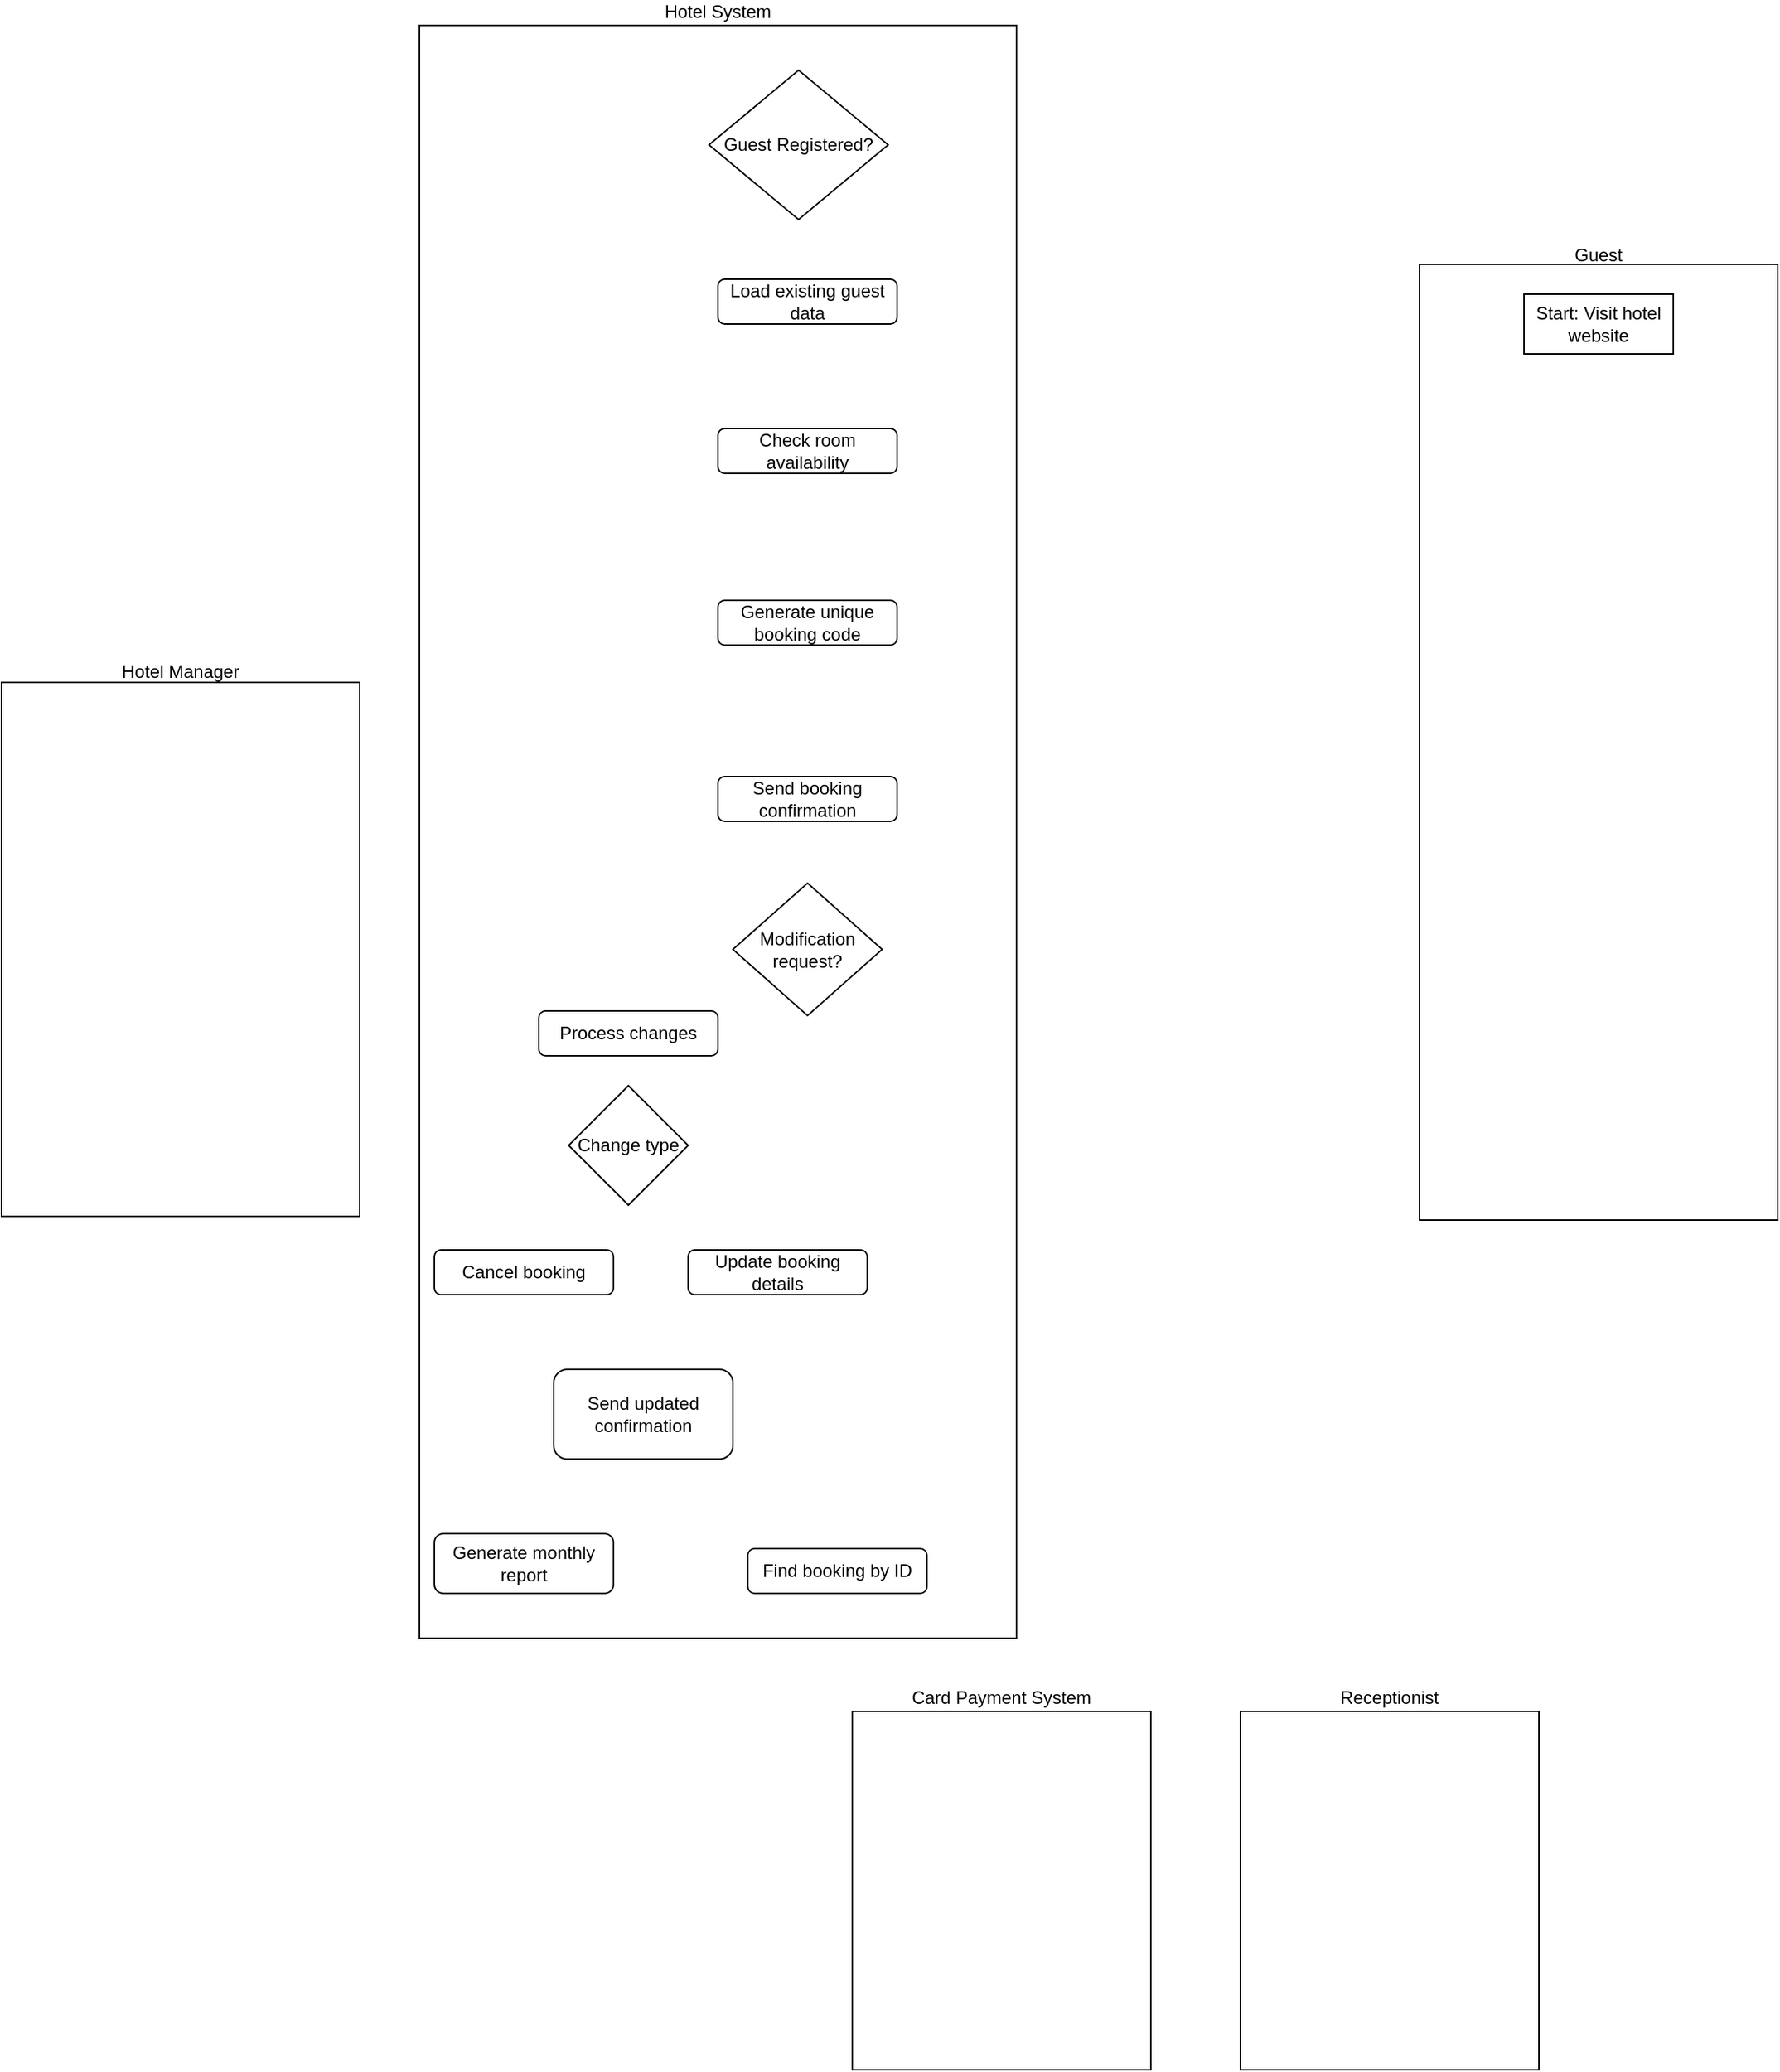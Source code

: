 <mxfile version="27.1.6">
  <diagram name="Page-1" id="hOD6ad7WIJv43JRN2Hp0">
    <mxGraphModel dx="1924" dy="1724" grid="1" gridSize="10" guides="1" tooltips="1" connect="1" arrows="1" fold="1" page="1" pageScale="1" pageWidth="827" pageHeight="1169" math="0" shadow="0">
      <root>
        <mxCell id="0" />
        <mxCell id="1" parent="0" />
        <mxCell id="wNJc03guBC1biLOyHMaj-1" value="Hotel System" style="rounded=0;whiteSpace=wrap;html=1;labelPosition=center;verticalLabelPosition=top;align=center;verticalAlign=bottom;" parent="1" vertex="1">
          <mxGeometry x="160" y="-200" width="400" height="1080" as="geometry" />
        </mxCell>
        <mxCell id="wNJc03guBC1biLOyHMaj-2" value="&lt;div style=&quot;line-height: 0%;&quot;&gt;&lt;span style=&quot;background-color: initial;&quot;&gt;Guest&lt;/span&gt;&lt;/div&gt;" style="rounded=0;whiteSpace=wrap;html=1;align=center;labelPosition=center;verticalLabelPosition=top;verticalAlign=bottom;" parent="1" vertex="1">
          <mxGeometry x="830" y="-40" width="240" height="640" as="geometry" />
        </mxCell>
        <mxCell id="wNJc03guBC1biLOyHMaj-3" value="Receptionist" style="rounded=0;whiteSpace=wrap;html=1;labelPosition=center;verticalLabelPosition=top;align=center;verticalAlign=bottom;" parent="1" vertex="1">
          <mxGeometry x="710" y="929" width="200" height="240" as="geometry" />
        </mxCell>
        <object label="Hotel Manager" Alias="HM" id="wNJc03guBC1biLOyHMaj-4">
          <mxCell style="rounded=0;labelPosition=center;verticalLabelPosition=top;align=center;verticalAlign=bottom;spacing=0;whiteSpace=wrap;html=1;labelBorderColor=none;fontSize=12;" parent="1" vertex="1">
            <mxGeometry x="-120" y="240" width="240" height="357.5" as="geometry" />
          </mxCell>
        </object>
        <mxCell id="wNJc03guBC1biLOyHMaj-5" value="Card Payment System" style="rounded=0;whiteSpace=wrap;html=1;labelPosition=center;verticalLabelPosition=top;align=center;verticalAlign=bottom;" parent="1" vertex="1">
          <mxGeometry x="450" y="929" width="200" height="240" as="geometry" />
        </mxCell>
        <mxCell id="wNJc03guBC1biLOyHMaj-8" value="Start: Visit hotel website" style="rounded=0;textShadow=0;whiteSpace=wrap;" parent="1" vertex="1">
          <mxGeometry x="900" y="-20" width="100" height="40" as="geometry" />
        </mxCell>
        <mxCell id="dR7iIaw7vItlcQrHCfmJ-1" value="Guest Registered?" style="rhombus;whiteSpace=wrap;html=1;" parent="1" vertex="1">
          <mxGeometry x="354" y="-170" width="120" height="100" as="geometry" />
        </mxCell>
        <mxCell id="dR7iIaw7vItlcQrHCfmJ-3" value="Load existing guest data" style="rounded=1;whiteSpace=wrap;html=1;" parent="1" vertex="1">
          <mxGeometry x="360" y="-30" width="120" height="30" as="geometry" />
        </mxCell>
        <mxCell id="dR7iIaw7vItlcQrHCfmJ-4" value="Check room availability" style="rounded=1;whiteSpace=wrap;html=1;" parent="1" vertex="1">
          <mxGeometry x="360" y="70" width="120" height="30" as="geometry" />
        </mxCell>
        <mxCell id="eGQvxiqoASxtvBs6ShRT-2" value="Generate unique booking code" style="rounded=1;whiteSpace=wrap;html=1;" vertex="1" parent="1">
          <mxGeometry x="360" y="185" width="120" height="30" as="geometry" />
        </mxCell>
        <mxCell id="eGQvxiqoASxtvBs6ShRT-3" value="Send booking confirmation" style="rounded=1;whiteSpace=wrap;html=1;" vertex="1" parent="1">
          <mxGeometry x="360" y="303" width="120" height="30" as="geometry" />
        </mxCell>
        <mxCell id="eGQvxiqoASxtvBs6ShRT-4" value="Modification request?" style="rhombus;whiteSpace=wrap;html=1;" vertex="1" parent="1">
          <mxGeometry x="370" y="374.38" width="100" height="88.75" as="geometry" />
        </mxCell>
        <mxCell id="eGQvxiqoASxtvBs6ShRT-6" style="edgeStyle=orthogonalEdgeStyle;rounded=0;orthogonalLoop=1;jettySize=auto;html=1;exitX=0.5;exitY=1;exitDx=0;exitDy=0;" edge="1" parent="1" source="dR7iIaw7vItlcQrHCfmJ-3" target="dR7iIaw7vItlcQrHCfmJ-3">
          <mxGeometry relative="1" as="geometry" />
        </mxCell>
        <mxCell id="eGQvxiqoASxtvBs6ShRT-8" value="Process changes" style="rounded=1;whiteSpace=wrap;html=1;" vertex="1" parent="1">
          <mxGeometry x="240" y="460" width="120" height="30" as="geometry" />
        </mxCell>
        <mxCell id="eGQvxiqoASxtvBs6ShRT-9" value="Change type" style="rhombus;whiteSpace=wrap;html=1;" vertex="1" parent="1">
          <mxGeometry x="260" y="510" width="80" height="80" as="geometry" />
        </mxCell>
        <mxCell id="eGQvxiqoASxtvBs6ShRT-10" value="Cancel booking" style="rounded=1;whiteSpace=wrap;html=1;" vertex="1" parent="1">
          <mxGeometry x="170" y="620" width="120" height="30" as="geometry" />
        </mxCell>
        <mxCell id="eGQvxiqoASxtvBs6ShRT-11" value="Update booking details" style="rounded=1;whiteSpace=wrap;html=1;" vertex="1" parent="1">
          <mxGeometry x="340" y="620" width="120" height="30" as="geometry" />
        </mxCell>
        <mxCell id="eGQvxiqoASxtvBs6ShRT-12" value="Send updated confirmation" style="rounded=1;whiteSpace=wrap;html=1;" vertex="1" parent="1">
          <mxGeometry x="250" y="700" width="120" height="60" as="geometry" />
        </mxCell>
        <mxCell id="eGQvxiqoASxtvBs6ShRT-13" value="Generate monthly report" style="rounded=1;whiteSpace=wrap;html=1;" vertex="1" parent="1">
          <mxGeometry x="170" y="810" width="120" height="40" as="geometry" />
        </mxCell>
        <mxCell id="eGQvxiqoASxtvBs6ShRT-14" value="Find booking by ID" style="rounded=1;whiteSpace=wrap;html=1;" vertex="1" parent="1">
          <mxGeometry x="380" y="820" width="120" height="30" as="geometry" />
        </mxCell>
      </root>
    </mxGraphModel>
  </diagram>
</mxfile>
